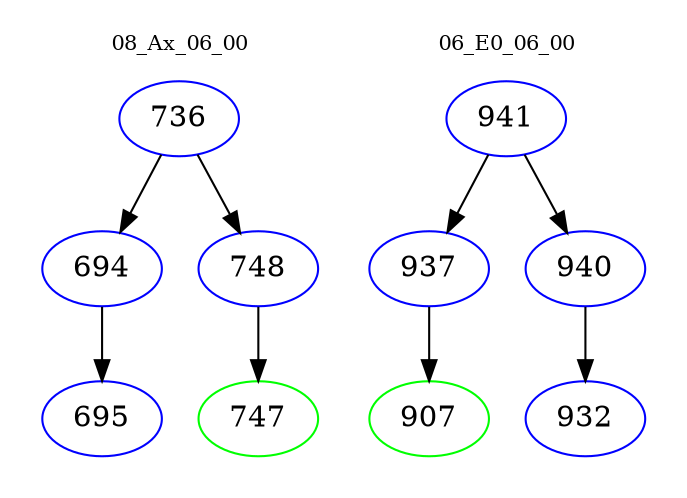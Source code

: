 digraph{
subgraph cluster_0 {
color = white
label = "08_Ax_06_00";
fontsize=10;
T0_736 [label="736", color="blue"]
T0_736 -> T0_694 [color="black"]
T0_694 [label="694", color="blue"]
T0_694 -> T0_695 [color="black"]
T0_695 [label="695", color="blue"]
T0_736 -> T0_748 [color="black"]
T0_748 [label="748", color="blue"]
T0_748 -> T0_747 [color="black"]
T0_747 [label="747", color="green"]
}
subgraph cluster_1 {
color = white
label = "06_E0_06_00";
fontsize=10;
T1_941 [label="941", color="blue"]
T1_941 -> T1_937 [color="black"]
T1_937 [label="937", color="blue"]
T1_937 -> T1_907 [color="black"]
T1_907 [label="907", color="green"]
T1_941 -> T1_940 [color="black"]
T1_940 [label="940", color="blue"]
T1_940 -> T1_932 [color="black"]
T1_932 [label="932", color="blue"]
}
}
